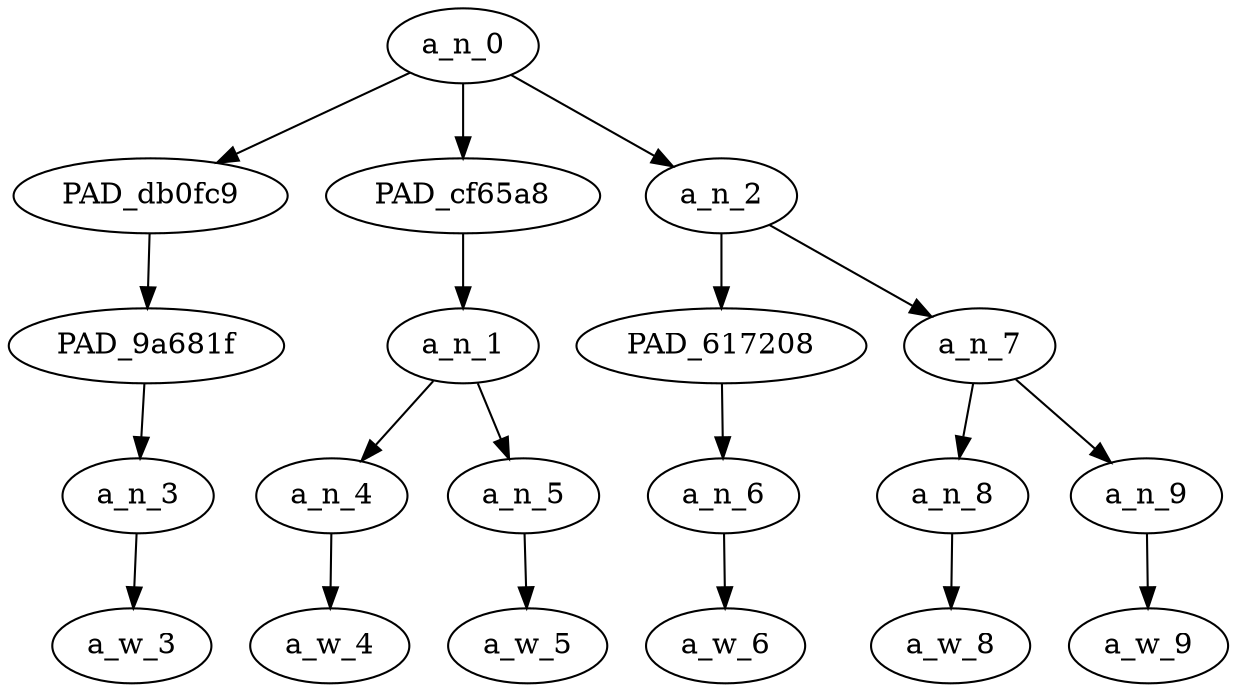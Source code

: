 strict digraph "" {
	a_n_0	[div_dir=1,
		index=0,
		level=4,
		pos="2.75,4!",
		text_span="[0, 1, 2, 3, 4, 5]",
		value=1.00000000];
	PAD_db0fc9	[div_dir=1,
		index=2,
		level=3,
		pos="5.0,3!",
		text_span="[5]",
		value=0.09180186];
	a_n_0 -> PAD_db0fc9;
	PAD_cf65a8	[div_dir=1,
		index=0,
		level=3,
		pos="0.5,3!",
		text_span="[0, 1]",
		value=0.55698298];
	a_n_0 -> PAD_cf65a8;
	a_n_2	[div_dir=-1,
		index=1,
		level=3,
		pos="2.75,3!",
		text_span="[2, 3, 4]",
		value=0.35094590];
	a_n_0 -> a_n_2;
	PAD_9a681f	[div_dir=1,
		index=3,
		level=2,
		pos="5.0,2!",
		text_span="[5]",
		value=0.09180186];
	PAD_db0fc9 -> PAD_9a681f;
	a_n_3	[div_dir=1,
		index=5,
		level=1,
		pos="5.0,1!",
		text_span="[5]",
		value=0.09180186];
	PAD_9a681f -> a_n_3;
	a_w_3	[div_dir=0,
		index=5,
		level=0,
		pos="5,0!",
		text_span="[5]",
		value=🥺];
	a_n_3 -> a_w_3;
	a_n_1	[div_dir=1,
		index=0,
		level=2,
		pos="0.5,2!",
		text_span="[0, 1]",
		value=0.55698298];
	PAD_cf65a8 -> a_n_1;
	a_n_4	[div_dir=1,
		index=0,
		level=1,
		pos="0.0,1!",
		text_span="[0]",
		value=0.23738825];
	a_n_1 -> a_n_4;
	a_n_5	[div_dir=1,
		index=1,
		level=1,
		pos="1.0,1!",
		text_span="[1]",
		value=0.31920732];
	a_n_1 -> a_n_5;
	a_w_4	[div_dir=0,
		index=0,
		level=0,
		pos="0,0!",
		text_span="[0]",
		value=meryl];
	a_n_4 -> a_w_4;
	a_w_5	[div_dir=0,
		index=1,
		level=0,
		pos="1,0!",
		text_span="[1]",
		value=streep];
	a_n_5 -> a_w_5;
	PAD_617208	[div_dir=1,
		index=1,
		level=2,
		pos="2.0,2!",
		text_span="[2]",
		value=0.11337892];
	a_n_2 -> PAD_617208;
	a_n_7	[div_dir=-1,
		index=2,
		level=2,
		pos="3.5,2!",
		text_span="[3, 4]",
		value=0.23742331];
	a_n_2 -> a_n_7;
	a_n_6	[div_dir=1,
		index=2,
		level=1,
		pos="2.0,1!",
		text_span="[2]",
		value=0.11337892];
	PAD_617208 -> a_n_6;
	a_w_6	[div_dir=0,
		index=2,
		level=0,
		pos="2,0!",
		text_span="[2]",
		value=in];
	a_n_6 -> a_w_6;
	a_n_8	[div_dir=-1,
		index=3,
		level=1,
		pos="3.0,1!",
		text_span="[3]",
		value=0.11102551];
	a_n_7 -> a_n_8;
	a_n_9	[div_dir=-1,
		index=4,
		level=1,
		pos="4.0,1!",
		text_span="[4]",
		value=0.12598980];
	a_n_7 -> a_n_9;
	a_w_8	[div_dir=0,
		index=3,
		level=0,
		pos="3,0!",
		text_span="[3]",
		value=little];
	a_n_8 -> a_w_8;
	a_w_9	[div_dir=0,
		index=4,
		level=0,
		pos="4,0!",
		text_span="[4]",
		value=women];
	a_n_9 -> a_w_9;
}
